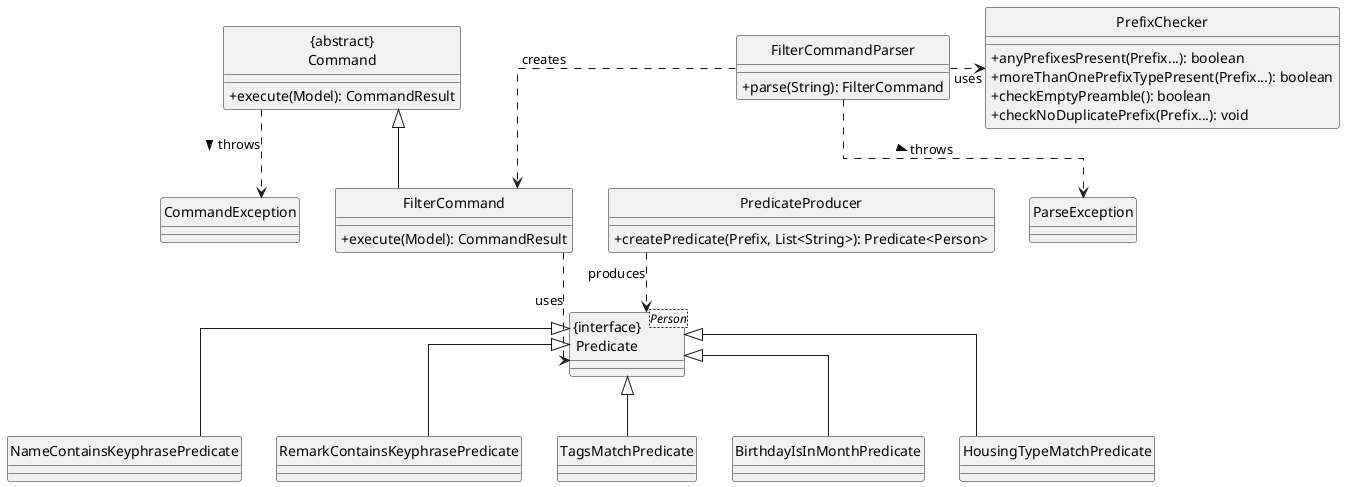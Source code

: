 @startuml
hide circle
skinparam classAttributeIconSize 0
skinparam linetype ortho

Class "{abstract}\nCommand" as Command {
  +execute(Model): CommandResult
}
Class FilterCommand {
  +execute(Model): CommandResult
}
Class CommandException
Class ParseException
Class PrefixChecker {
  +anyPrefixesPresent(Prefix...): boolean
  +moreThanOnePrefixTypePresent(Prefix...): boolean
  +checkEmptyPreamble(): boolean
  +checkNoDuplicatePrefix(Prefix...): void
}
Class FilterCommandParser {
  +parse(String): FilterCommand
}
Class PredicateProducer {
  +createPredicate(Prefix, List<String>): Predicate<Person>
}
Class "{interface}\nPredicate<Person>" as Predicate
Class NameContainsKeyphrasePredicate
Class RemarkContainsKeyphrasePredicate
Class TagsMatchPredicate
Class BirthdayIsInMonthPredicate
Class HousingTypeMatchPredicate

FilterCommand -up-|> Command
FilterCommand .down.> Predicate : uses
Command ..> CommandException: throws >
FilterCommandParser ..> ParseException: throws >
FilterCommandParser .down.> FilterCommand : creates
FilterCommandParser .right.> PrefixChecker : uses
PredicateProducer .down.> Predicate : produces


Predicate <|-down- NameContainsKeyphrasePredicate
Predicate <|-down- RemarkContainsKeyphrasePredicate
Predicate <|-down- TagsMatchPredicate
Predicate <|-down- BirthdayIsInMonthPredicate
Predicate <|-down- HousingTypeMatchPredicate

@enduml